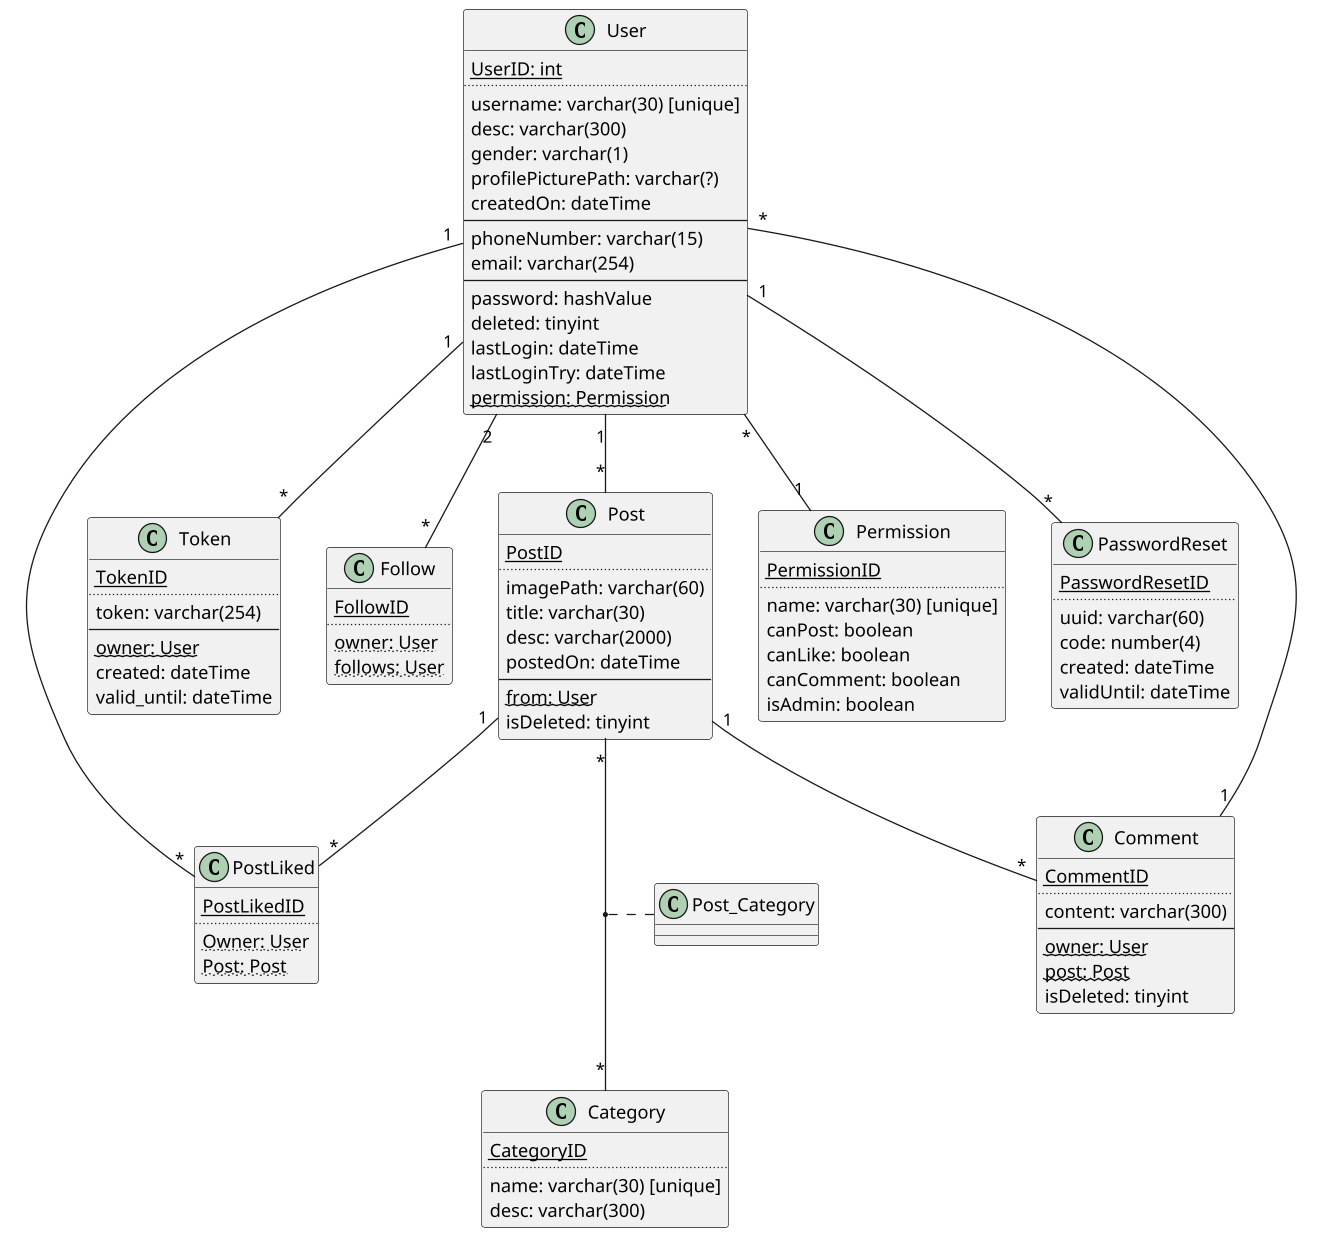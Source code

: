 @startuml
skinparam backgroundcolor transparent
skinparam shadowing false

scale 1.3

class User {
    <u>UserID: int</u>
    ..
    username: varchar(30) [unique]
    desc: varchar(300)
    gender: varchar(1)
    profilePicturePath: varchar(?)
    createdOn: dateTime
    --
    phoneNumber: varchar(15)
    email: varchar(254)
    --
    password: hashValue
    deleted: tinyint
    lastLogin: dateTime
    lastLoginTry: dateTime
    <w>permission: Permission</w>
}

class Post {
    <u>PostID</u>
    ..
    imagePath: varchar(60)
    title: varchar(30)
    desc: varchar(2000)
    postedOn: dateTime
    --
    <w>from: User</w>
    isDeleted: tinyint
}

class Category {
    <u>CategoryID</u>
    ..
    name: varchar(30) [unique]
    desc: varchar(300)
}

class Token {
    <u>TokenID</u>
    ..
    token: varchar(254)
    --
    <w>owner: User</w>
    created: dateTime
    valid_until: dateTime
}

class Follow {
    <u>FollowID</u>
    ..
    <w>owner: User</w>
    <w>follows: User</w>
}

class PostLiked {
    <u>PostLikedID</u>
    ..
    <w>Owner: User</w>
    <w>Post: Post</w>
}

class Permission {
    <u>PermissionID</u>
    ..
    name: varchar(30) [unique]
    canPost: boolean
    canLike: boolean
    canComment: boolean
    isAdmin: boolean
}

class PasswordReset {
    <u>PasswordResetID</u>
    ..
    uuid: varchar(60)
    code: number(4)
    created: dateTime
    validUntil: dateTime
}

class Comment {
    <u>CommentID</u>
    ..
    content: varchar(300)
    --
    <w>owner: User</w>
    <w>post: Post</w>
    isDeleted: tinyint
}

User "1" -- "*" Post
User "*" -- "1" Comment
User "1" -- "*" Token
User "2" -- "*" Follow
User "1" -- "*" PostLiked
User "*" -- "1" Permission
User "1" -- "*" PasswordReset

Post "1" -- "*" PostLiked
Post "1" -- "*" Comment
Post "*" -- "*" Category
(Post, Category) .. Post_Category

@enduml